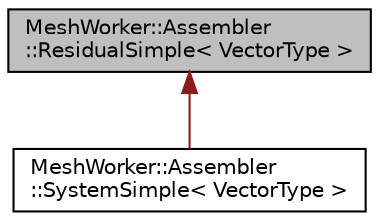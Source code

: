 digraph "MeshWorker::Assembler::ResidualSimple&lt; VectorType &gt;"
{
 // LATEX_PDF_SIZE
  edge [fontname="Helvetica",fontsize="10",labelfontname="Helvetica",labelfontsize="10"];
  node [fontname="Helvetica",fontsize="10",shape=record];
  Node1 [label="MeshWorker::Assembler\l::ResidualSimple\< VectorType \>",height=0.2,width=0.4,color="black", fillcolor="grey75", style="filled", fontcolor="black",tooltip=" "];
  Node1 -> Node2 [dir="back",color="firebrick4",fontsize="10",style="solid",fontname="Helvetica"];
  Node2 [label="MeshWorker::Assembler\l::SystemSimple\< VectorType \>",height=0.2,width=0.4,color="black", fillcolor="white", style="filled",URL="$classMeshWorker_1_1Assembler_1_1SystemSimple.html",tooltip=" "];
}

